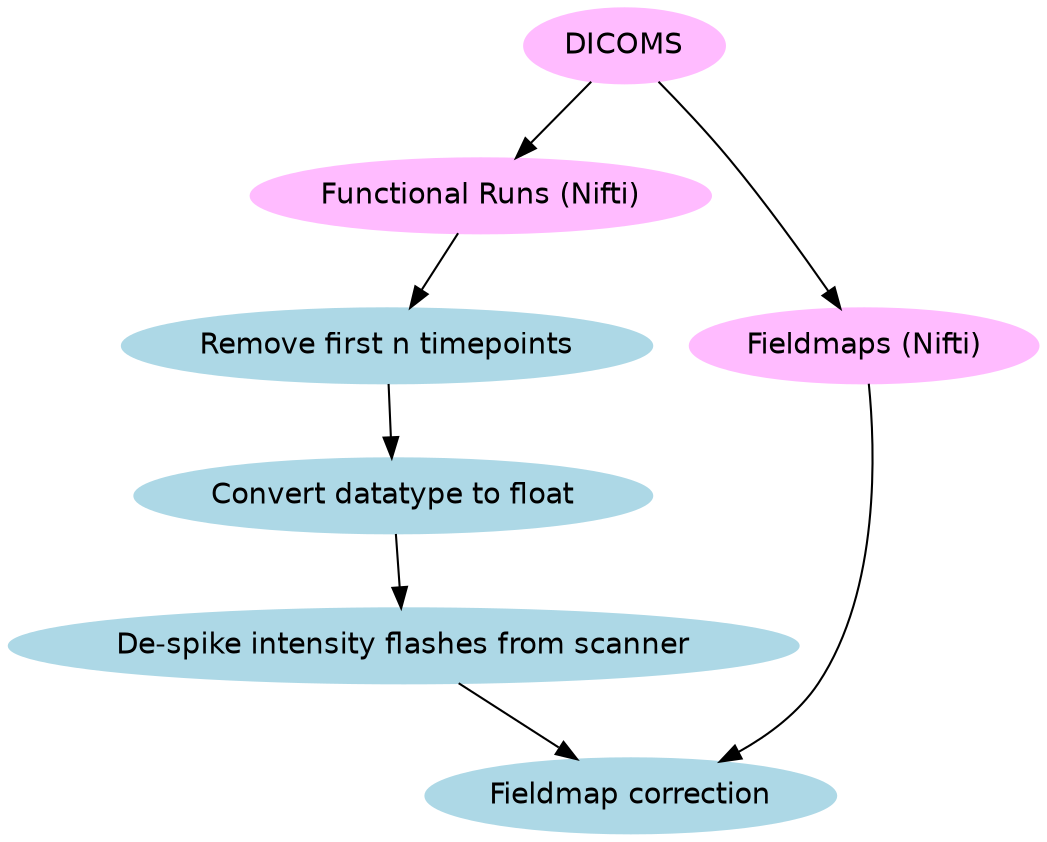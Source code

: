 digraph G
{
    node [style="filled" fillcolor="lightblue" color="lightblue" fontname = "helvetica"];
    graph [fontname = "helvetica"];
Dicoms[label="DICOMS",fillcolor="plum1",color="plum1"]
Functional[label="Functional Runs (Nifti)",fillcolor="plum1",color="plum1"]
Dicoms ->Functional
remove[label="Remove first n timepoints"]
float[label="Convert datatype to float"]
despike[label="De-spike intensity flashes from scanner"]
Fieldmap[label="Fieldmaps (Nifti)",fillcolor="plum1",color="plum1"]
Dicoms -> Fieldmap
Functional->remove
remove->float
float->despike
fm[label="Fieldmap correction"]
despike->fm
Fieldmap -> fm
}
